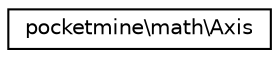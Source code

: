 digraph "Graphical Class Hierarchy"
{
 // INTERACTIVE_SVG=YES
 // LATEX_PDF_SIZE
  edge [fontname="Helvetica",fontsize="10",labelfontname="Helvetica",labelfontsize="10"];
  node [fontname="Helvetica",fontsize="10",shape=record];
  rankdir="LR";
  Node0 [label="pocketmine\\math\\Axis",height=0.2,width=0.4,color="black", fillcolor="white", style="filled",URL="$db/d25/classpocketmine_1_1math_1_1_axis.html",tooltip=" "];
}
